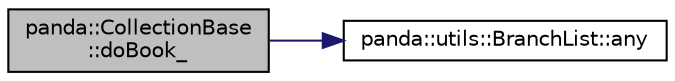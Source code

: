 digraph "panda::CollectionBase::doBook_"
{
 // INTERACTIVE_SVG=YES
  edge [fontname="Helvetica",fontsize="10",labelfontname="Helvetica",labelfontsize="10"];
  node [fontname="Helvetica",fontsize="10",shape=record];
  rankdir="LR";
  Node1 [label="panda::CollectionBase\l::doBook_",height=0.2,width=0.4,color="black", fillcolor="grey75", style="filled" fontcolor="black"];
  Node1 -> Node2 [color="midnightblue",fontsize="10",style="solid"];
  Node2 [label="panda::utils::BranchList::any",height=0.2,width=0.4,color="black", fillcolor="white", style="filled",URL="$classpanda_1_1utils_1_1BranchList.html#aead8646065a2422c246b8d04f66dd00d",tooltip="Returns true if any of the branch in the list is not vetoed. "];
}
